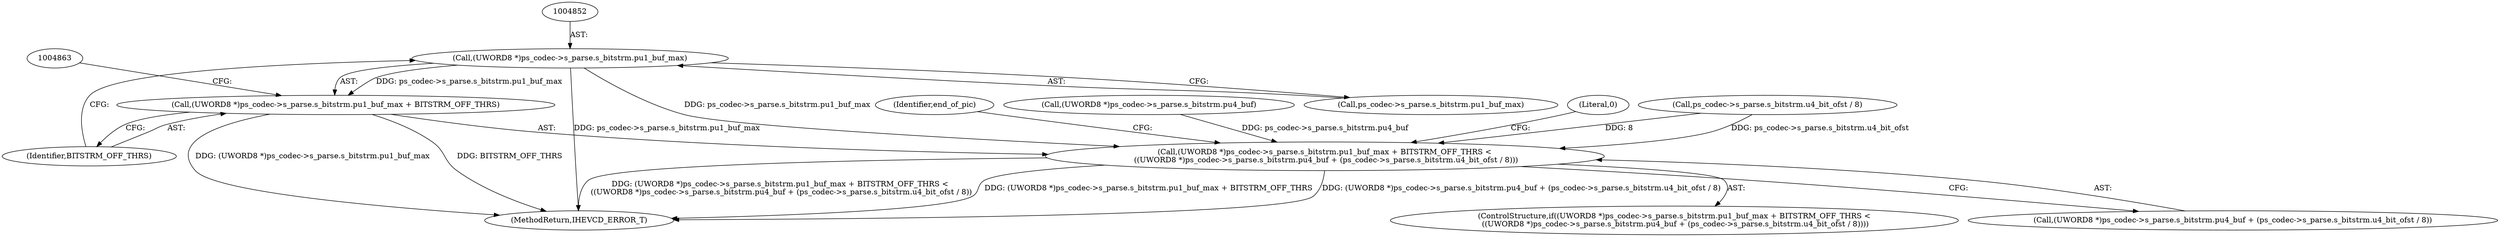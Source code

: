 digraph "0_Android_2b9fb0c2074d370a254b35e2489de2d94943578d@pointer" {
"1004851" [label="(Call,(UWORD8 *)ps_codec->s_parse.s_bitstrm.pu1_buf_max)"];
"1004849" [label="(Call,(UWORD8 *)ps_codec->s_parse.s_bitstrm.pu1_buf_max + BITSTRM_OFF_THRS <\n ((UWORD8 *)ps_codec->s_parse.s_bitstrm.pu4_buf + (ps_codec->s_parse.s_bitstrm.u4_bit_ofst / 8)))"];
"1004850" [label="(Call,(UWORD8 *)ps_codec->s_parse.s_bitstrm.pu1_buf_max + BITSTRM_OFF_THRS)"];
"1004861" [label="(Call,(UWORD8 *)ps_codec->s_parse.s_bitstrm.pu4_buf + (ps_codec->s_parse.s_bitstrm.u4_bit_ofst / 8))"];
"1004891" [label="(Identifier,end_of_pic)"];
"1004850" [label="(Call,(UWORD8 *)ps_codec->s_parse.s_bitstrm.pu1_buf_max + BITSTRM_OFF_THRS)"];
"1004860" [label="(Identifier,BITSTRM_OFF_THRS)"];
"1004853" [label="(Call,ps_codec->s_parse.s_bitstrm.pu1_buf_max)"];
"1004849" [label="(Call,(UWORD8 *)ps_codec->s_parse.s_bitstrm.pu1_buf_max + BITSTRM_OFF_THRS <\n ((UWORD8 *)ps_codec->s_parse.s_bitstrm.pu4_buf + (ps_codec->s_parse.s_bitstrm.u4_bit_ofst / 8)))"];
"1004862" [label="(Call,(UWORD8 *)ps_codec->s_parse.s_bitstrm.pu4_buf)"];
"1004883" [label="(Literal,0)"];
"1004848" [label="(ControlStructure,if((UWORD8 *)ps_codec->s_parse.s_bitstrm.pu1_buf_max + BITSTRM_OFF_THRS <\n ((UWORD8 *)ps_codec->s_parse.s_bitstrm.pu4_buf + (ps_codec->s_parse.s_bitstrm.u4_bit_ofst / 8))))"];
"1005291" [label="(MethodReturn,IHEVCD_ERROR_T)"];
"1004851" [label="(Call,(UWORD8 *)ps_codec->s_parse.s_bitstrm.pu1_buf_max)"];
"1004871" [label="(Call,ps_codec->s_parse.s_bitstrm.u4_bit_ofst / 8)"];
"1004851" -> "1004850"  [label="AST: "];
"1004851" -> "1004853"  [label="CFG: "];
"1004852" -> "1004851"  [label="AST: "];
"1004853" -> "1004851"  [label="AST: "];
"1004860" -> "1004851"  [label="CFG: "];
"1004851" -> "1005291"  [label="DDG: ps_codec->s_parse.s_bitstrm.pu1_buf_max"];
"1004851" -> "1004849"  [label="DDG: ps_codec->s_parse.s_bitstrm.pu1_buf_max"];
"1004851" -> "1004850"  [label="DDG: ps_codec->s_parse.s_bitstrm.pu1_buf_max"];
"1004849" -> "1004848"  [label="AST: "];
"1004849" -> "1004861"  [label="CFG: "];
"1004850" -> "1004849"  [label="AST: "];
"1004861" -> "1004849"  [label="AST: "];
"1004883" -> "1004849"  [label="CFG: "];
"1004891" -> "1004849"  [label="CFG: "];
"1004849" -> "1005291"  [label="DDG: (UWORD8 *)ps_codec->s_parse.s_bitstrm.pu1_buf_max + BITSTRM_OFF_THRS <\n ((UWORD8 *)ps_codec->s_parse.s_bitstrm.pu4_buf + (ps_codec->s_parse.s_bitstrm.u4_bit_ofst / 8))"];
"1004849" -> "1005291"  [label="DDG: (UWORD8 *)ps_codec->s_parse.s_bitstrm.pu1_buf_max + BITSTRM_OFF_THRS"];
"1004849" -> "1005291"  [label="DDG: (UWORD8 *)ps_codec->s_parse.s_bitstrm.pu4_buf + (ps_codec->s_parse.s_bitstrm.u4_bit_ofst / 8)"];
"1004862" -> "1004849"  [label="DDG: ps_codec->s_parse.s_bitstrm.pu4_buf"];
"1004871" -> "1004849"  [label="DDG: ps_codec->s_parse.s_bitstrm.u4_bit_ofst"];
"1004871" -> "1004849"  [label="DDG: 8"];
"1004850" -> "1004860"  [label="CFG: "];
"1004860" -> "1004850"  [label="AST: "];
"1004863" -> "1004850"  [label="CFG: "];
"1004850" -> "1005291"  [label="DDG: BITSTRM_OFF_THRS"];
"1004850" -> "1005291"  [label="DDG: (UWORD8 *)ps_codec->s_parse.s_bitstrm.pu1_buf_max"];
}
